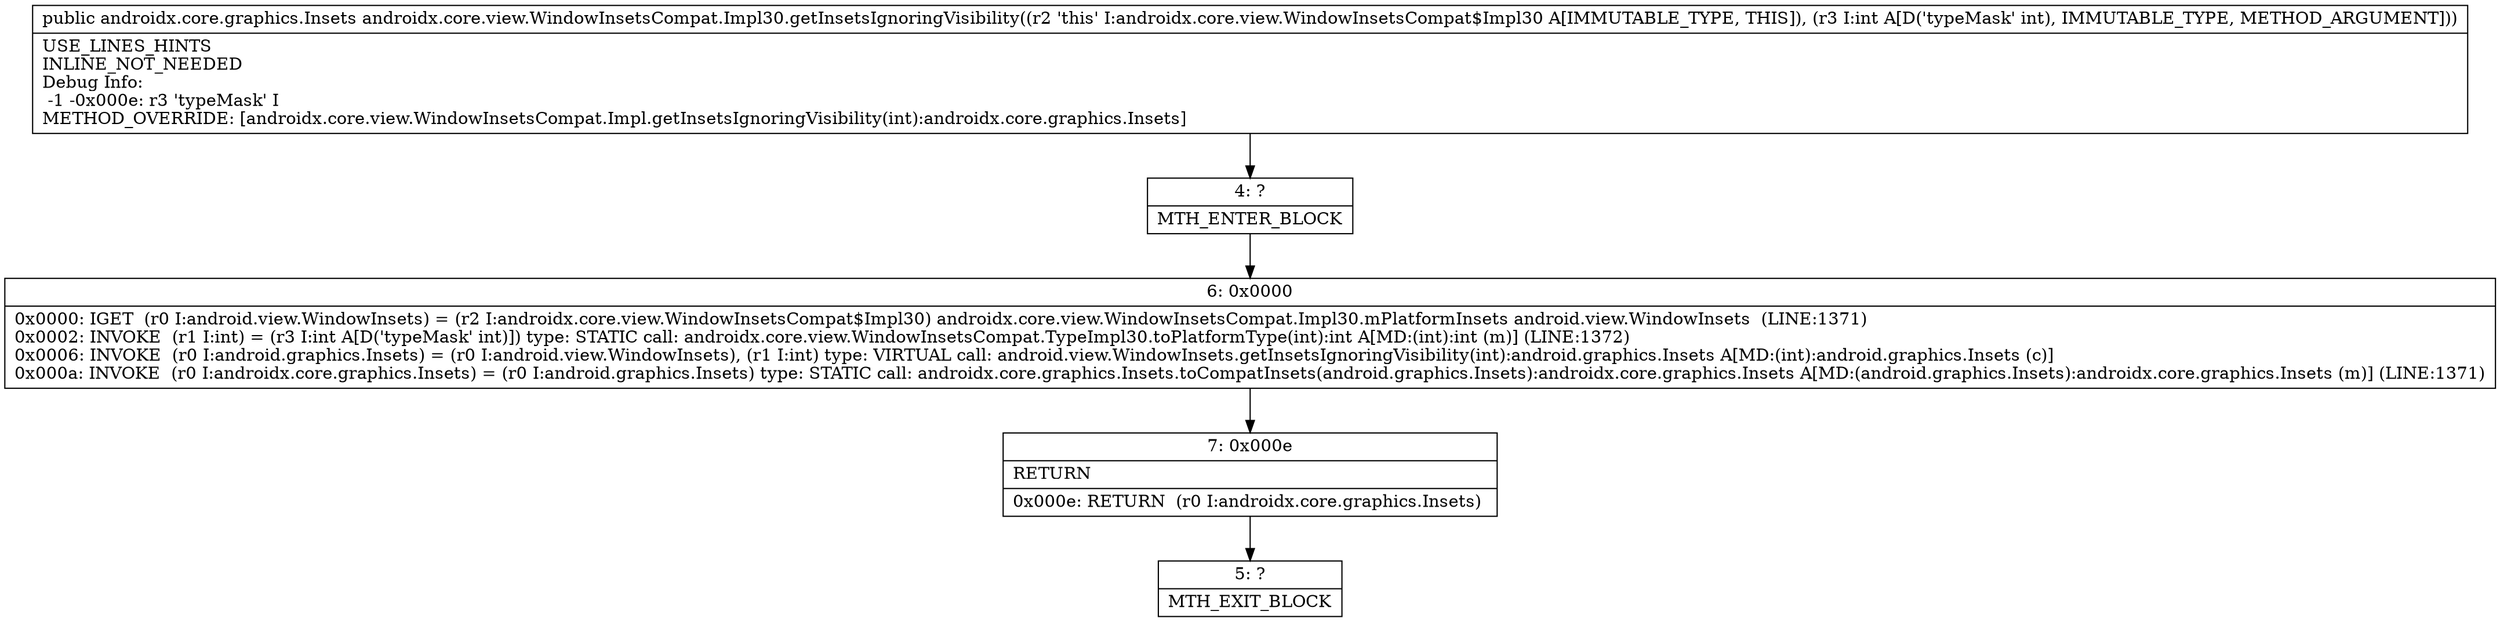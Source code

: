 digraph "CFG forandroidx.core.view.WindowInsetsCompat.Impl30.getInsetsIgnoringVisibility(I)Landroidx\/core\/graphics\/Insets;" {
Node_4 [shape=record,label="{4\:\ ?|MTH_ENTER_BLOCK\l}"];
Node_6 [shape=record,label="{6\:\ 0x0000|0x0000: IGET  (r0 I:android.view.WindowInsets) = (r2 I:androidx.core.view.WindowInsetsCompat$Impl30) androidx.core.view.WindowInsetsCompat.Impl30.mPlatformInsets android.view.WindowInsets  (LINE:1371)\l0x0002: INVOKE  (r1 I:int) = (r3 I:int A[D('typeMask' int)]) type: STATIC call: androidx.core.view.WindowInsetsCompat.TypeImpl30.toPlatformType(int):int A[MD:(int):int (m)] (LINE:1372)\l0x0006: INVOKE  (r0 I:android.graphics.Insets) = (r0 I:android.view.WindowInsets), (r1 I:int) type: VIRTUAL call: android.view.WindowInsets.getInsetsIgnoringVisibility(int):android.graphics.Insets A[MD:(int):android.graphics.Insets (c)]\l0x000a: INVOKE  (r0 I:androidx.core.graphics.Insets) = (r0 I:android.graphics.Insets) type: STATIC call: androidx.core.graphics.Insets.toCompatInsets(android.graphics.Insets):androidx.core.graphics.Insets A[MD:(android.graphics.Insets):androidx.core.graphics.Insets (m)] (LINE:1371)\l}"];
Node_7 [shape=record,label="{7\:\ 0x000e|RETURN\l|0x000e: RETURN  (r0 I:androidx.core.graphics.Insets) \l}"];
Node_5 [shape=record,label="{5\:\ ?|MTH_EXIT_BLOCK\l}"];
MethodNode[shape=record,label="{public androidx.core.graphics.Insets androidx.core.view.WindowInsetsCompat.Impl30.getInsetsIgnoringVisibility((r2 'this' I:androidx.core.view.WindowInsetsCompat$Impl30 A[IMMUTABLE_TYPE, THIS]), (r3 I:int A[D('typeMask' int), IMMUTABLE_TYPE, METHOD_ARGUMENT]))  | USE_LINES_HINTS\lINLINE_NOT_NEEDED\lDebug Info:\l  \-1 \-0x000e: r3 'typeMask' I\lMETHOD_OVERRIDE: [androidx.core.view.WindowInsetsCompat.Impl.getInsetsIgnoringVisibility(int):androidx.core.graphics.Insets]\l}"];
MethodNode -> Node_4;Node_4 -> Node_6;
Node_6 -> Node_7;
Node_7 -> Node_5;
}

